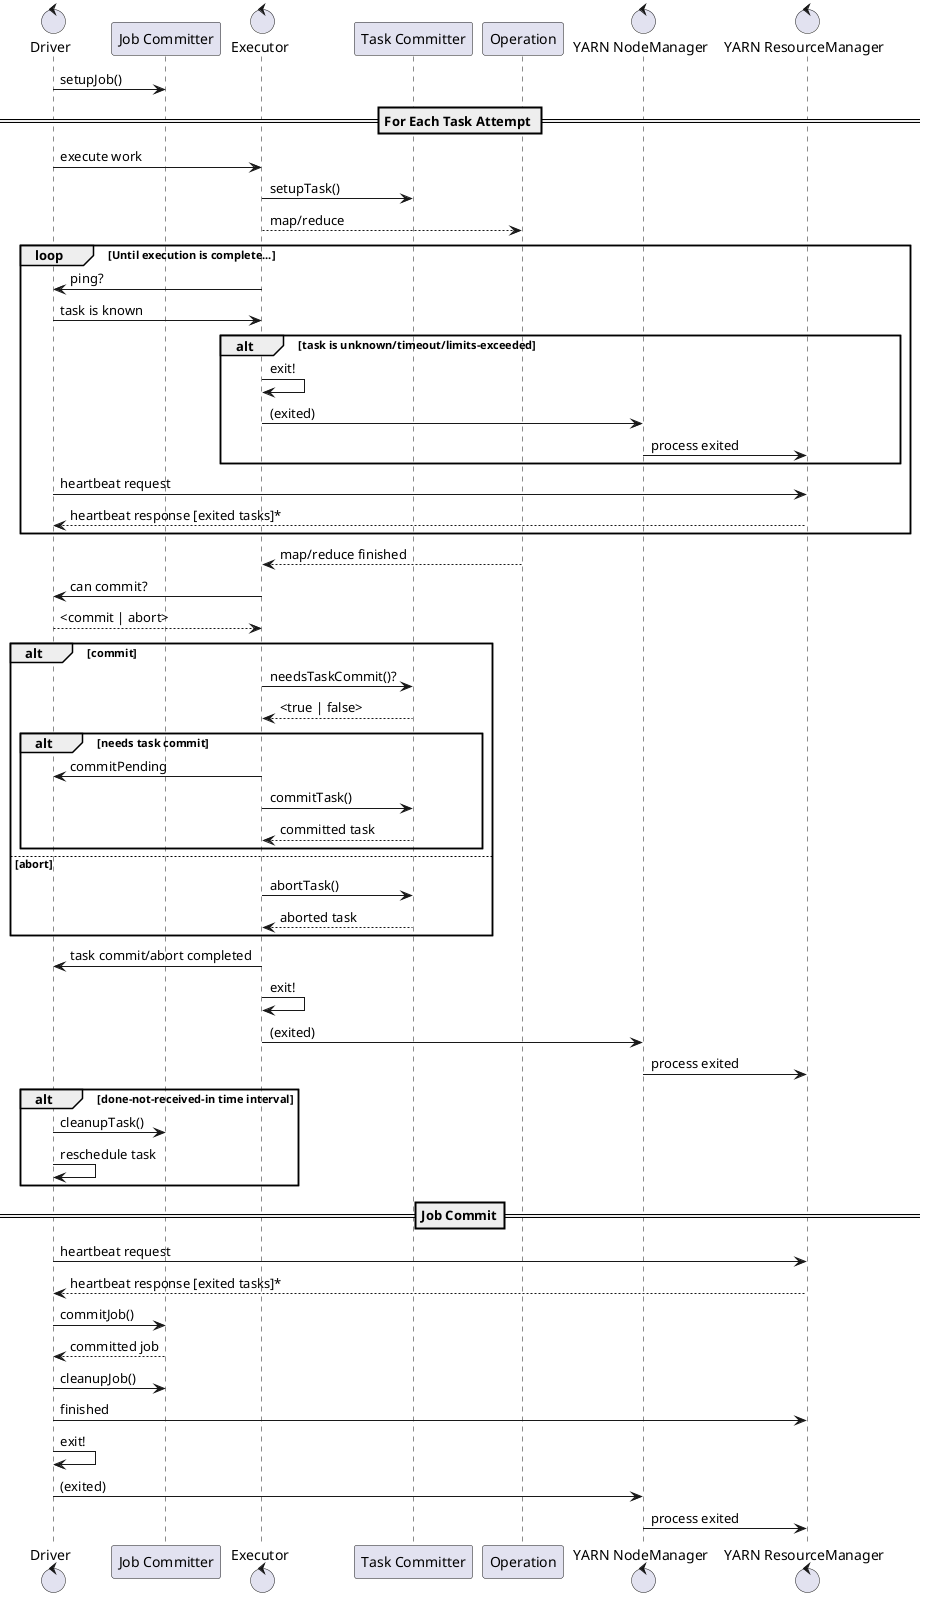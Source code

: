 @startuml

'define icons
control Driver
participant "Job Committer"
control Executor
participant "Task Committer"
participant Operation
control "YARN NodeManager"
control "YARN ResourceManager"

' protocol
'== Initialization ==

Driver -> "Job Committer": setupJob()

== For Each Task Attempt ==
Driver -> Executor: execute work
Executor -> "Task Committer": setupTask()
Executor --> Operation: map/reduce
loop Until execution is complete...
  Executor -> Driver : ping?
  Driver -> Executor : task is known
  alt task is unknown/timeout/limits-exceeded
    Executor -> Executor: exit!
    Executor -> "YARN NodeManager": (exited)
    "YARN NodeManager" -> "YARN ResourceManager": process exited
  end
    Driver -> "YARN ResourceManager": heartbeat request
    Driver <-- "YARN ResourceManager": heartbeat response [exited tasks]*
end
Executor <-- Operation: map/reduce finished

'TODO: MR failure

Executor -> Driver: can commit?
Executor <-- Driver:  <commit | abort>

alt commit
  Executor -> "Task Committer": needsTaskCommit()?
  Executor <-- "Task Committer": <true | false>
    alt needs task commit
    Executor -> Driver: commitPending
    Executor -> "Task Committer": commitTask()
    Executor <-- "Task Committer": committed task
    end

else abort
  Executor -> "Task Committer": abortTask()
  Executor <-- "Task Committer": aborted task
end
Executor -> Driver : task commit/abort completed
Executor -> Executor: exit!
Executor -> "YARN NodeManager": (exited)
"YARN NodeManager" -> "YARN ResourceManager": process exited

alt done-not-received-in time interval
  Driver -> "Job Committer": cleanupTask()
  Driver -> Driver: reschedule task
end


== Job Commit==

Driver -> "YARN ResourceManager": heartbeat request
Driver <-- "YARN ResourceManager": heartbeat response [exited tasks]*

Driver -> "Job Committer": commitJob()
Driver <-- "Job Committer": committed job
Driver -> "Job Committer": cleanupJob()
Driver -> "YARN ResourceManager": finished
Driver -> Driver: exit!
Driver -> "YARN NodeManager": (exited)
"YARN NodeManager" -> "YARN ResourceManager": process exited


@enduml
